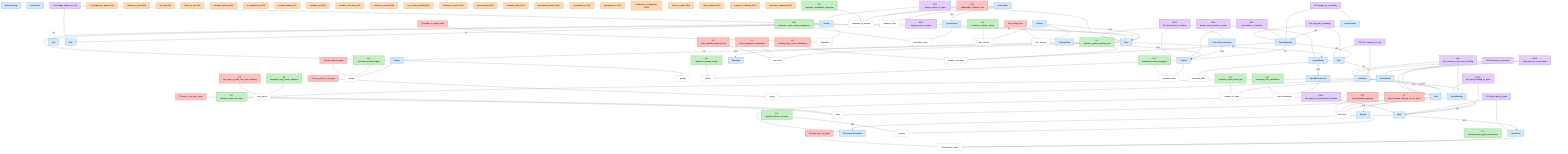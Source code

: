 %% model.mmd - Mermaid graph (graph TD)
graph TD

%% === Classes ===
classDef entity fill:#cfe8ff,stroke:#1f78b4,color:#000,stroke-width:1px;        %% blue
classDef attribute fill:#ffffff,stroke:#999,color:#000,stroke-width:1px;         %% white
classDef relation fill:#ffd8b1,stroke:#ff7f00,color:#000,stroke-width:1px;       %% orange
classDef goal fill:#c2f0c2,stroke:#2ca02c,color:#000,stroke-width:1px;           %% green
classDef condition fill:#ffc0c0,stroke:#e41a1c,color:#000,stroke-width:1px;      %% red
classDef decisionVar fill:#e5ccff,stroke:#6a3d9a,color:#000,stroke-width:1px;    %% purple

%% === Entities ===
P["Project"]:::entity
T["Team"]:::entity
W["Worker"]:::entity
F["Feature"]:::entity
SK["Skill"]:::entity
R["Role"]:::entity
PO["ProductOwner"]:::entity
SM["ScrumMaster"]:::entity
PB["ProductBacklog"]:::entity
SP["Sprint"]:::entity
SPP["SprintPlanning"]:::entity
DS["DailyScrum"]:::entity
SR["SprintReview"]:::entity
SRE["SprintRetrospective"]:::entity
SBL["SprintBacklog"]:::entity
SG["SprintGoal"]:::entity
E["Epic"]:::entity
US["UserStory"]:::entity
TSK["Task"]:::entity
DEV["DevelopmentSnapshot"]:::entity
BL["Blocker"]:::entity
SH["Stakeholder"]:::entity
VEL["Velocity"]:::entity
REP["ReleasePlan"]:::entity
RM["Roadmap"]:::entity
SCB["ScrumBoard"]:::entity
FED["FeatureDocumentation"]:::entity

%% === Attributes (only those used in goals/conditions to keep the graph readable) ===
P_budget["budget"]:::attribute
P_priority["priority"]:::attribute
T_size["team_size"]:::attribute
W_avail["availability"]:::attribute
F_priority["priority"]:::attribute
F_eff["estimated_effort"]:::attribute
E_eff["estimated_effort"]:::attribute
US_sp["story_points"]:::attribute
US_prio["priority"]:::attribute
TSK_eff["effort"]:::attribute
BL_sev["severity"]:::attribute
SCB_cards["number_of_cards"]:::attribute
PB_entries["number_of_entries"]:::attribute
SG_ach["achievement_status"]:::attribute
SR_att["attendees_count"]:::attribute
SRE_sat["team_satisfaction"]:::attribute
SH_rel["relevance_to_feature"]:::attribute
SH_inf["influence_level"]:::attribute
VEL_max["max_velocity"]:::attribute
VEL_min["min_velocity"]:::attribute
SBL_total["total_effort"]:::attribute

%% Attach attributes to entities
P --- P_budget
P --- P_priority
T --- T_size
W --- W_avail
F --- F_priority
F --- F_eff
E --- E_eff
US --- US_sp
US --- US_prio
TSK --- TSK_eff
BL --- BL_sev
SCB --- SCB_cards
PB --- PB_entries
SG --- SG_ach
SR --- SR_att
SRE --- SRE_sat
SH --- SH_rel
SH --- SH_inf
VEL --- VEL_max
VEL --- VEL_min
SBL --- SBL_total

%% === Relationships (orange nodes) ===
R1["is_assigned_to_project (R1)"]:::relation
R2["belongs_to_team (R2)"]:::relation
R3["has_skill (R3)"]:::relation
R4["takes_on_role (R4)"]:::relation
R5["manages_backlog (R5)"]:::relation
R6["is_supported_by (R6)"]:::relation
R7["contains_feature (R7)"]:::relation
R8["contains_epic (R8)"]:::relation
R9["contains_user_story (R9)"]:::relation
R10["consists_of_tasks (R10)"]:::relation
R11["is_in_sprint_backlog (R11)"]:::relation
R12["belongs_to_sprint (R12)"]:::relation
R13["pursues_goal (R13)"]:::relation
R14["contains_tasks (R14)"]:::relation
R15["documents_feature (R15)"]:::relation
R16["is_blocked_by (R16)"]:::relation
R17["participates_in (R17)"]:::relation
R18["moderates_retrospective (R18)"]:::relation
R19["refers_to_team (R19)"]:::relation
R20["plans_release (R20)"]:::relation
R21["is_part_of_roadmap (R21)"]:::relation
R22["generates_snapshot (R22)"]:::relation

%% Connect entities via relationships
T -- R1 --> P
W -- R2 --> T
W -- R3 --> SK
W -- R4 --> R
PO -- R5 --> PB
T -- R6 --> SM
PB -- R7 --> F
PB -- R8 --> E
E -- R9 --> US
US -- R10 --> TSK
US -- R11 --> SBL
SBL -- R12 --> SP
SP -- R13 --> SG
SCB -- R14 --> TSK
FED -- R15 --> F
TSK -- R16 --> BL
SH -- R17 --> SR
SM -- R18 --> SRE
VEL -- R19 --> T
REP -- R20 --> F
REP -- R21 --> RM
SP -- R22 --> DEV

%% === Goals (green) and their links to attributes ===
G0["G0 maximize_story_points_delivered"]:::goal
G1["G1 minimize_total_task_effort"]:::goal
G2["G2 minimize_blocker_severity"]:::goal
G3["G3 maximize_feature_priority"]:::goal
G4["G4 minimize_project_budget"]:::goal
G5["G5 maximize_velocity_ceiling"]:::goal
G6["G6 maximize_stakeholder_relevance"]:::goal
G7["G7 maximize_sprint_goal_achievement"]:::goal
G8["G8 minimize_scrum_board_wip"]:::goal
G9["G9 minimize_product_backlog_size"]:::goal
G10["G10 maximize_sprint_review_engagement"]:::goal
G11["G11 maximize_team_satisfaction"]:::goal
G12["G12 maximize_feature_throughput"]:::goal

G0 --- US_sp
G1 --- TSK_eff
G2 --- BL_sev
G3 --- F_priority
G4 --- P_budget
G5 --- VEL_max
G6 --- SH_rel
G7 --- SG_ach
G8 --- SCB_cards
G9 --- PB_entries
G10 --- SR_att
G11 --- SRE_sat
G12 --- F_eff

%% === Conditions (red) and links to attributes ===
C0n["C0 limit_project_budget"]:::condition
C1n["C1 team_assignment_uniqueness"]:::condition
C2n["C2 worker_to_single_team"]:::condition
C3n["C3 team_capacity_respects_size"]:::condition
C4n["C4 user_story_to_one_epic"]:::condition
C5n["C5 task_to_one_user_story"]:::condition
C6n["C6 user_story_to_max_one_sprint_backlog"]:::condition
C7n["C7 sprint_backlog_belongs_to_one_sprint"]:::condition
C8n["C8 sprint_has_one_goal"]:::condition
C9n["C9 backlog_entry_count_consistency"]:::condition
C10n["C10 sprint_backlog_capacity"]:::condition
C11n["C11 velocity_floor"]:::condition
C12n["C12 stakeholder_influence_cap"]:::condition

C0n --- P_budget
C1n --- T_size
C2n --- W_avail
C3n --- T_size
C4n --- US_prio
C5n --- TSK_eff
C6n --- US_sp
C7n --- SBL_total
C8n --- SG_ach
C9n --- PB_entries
C10n --- SBL_total
C11n --- VEL_min
C12n --- SH_inf

%% === Decision Variables (purple) and links to relevant entities ===
DV0["DV0 assign_team_to_project"]:::decisionVar
DV1["DV1 assign_worker_to_team"]:::decisionVar
DV2["DV2 assign_worker_to_role"]:::decisionVar
DV3["DV3 assign_po_to_backlog"]:::decisionVar
DV4["DV4 assign_scrum_master_to_team"]:::decisionVar
DV5["DV5 put_feature_in_backlog"]:::decisionVar
DV6["DV6 put_epic_in_backlog"]:::decisionVar
DV7["DV7 link_userstory_to_epic"]:::decisionVar
DV8["DV8 link_task_to_userstory"]:::decisionVar
DV9["DV9 pick_userstory_into_sprint_backlog"]:::decisionVar
DV10["DV10 link_sprint_backlog_to_sprint"]:::decisionVar
DV11["DV11 link_sprint_to_goal"]:::decisionVar
DV12["DV12 show_task_on_scrum_board"]:::decisionVar
DV13["DV13 link_feature_doc_to_feature"]:::decisionVar
DV14["DV14 link_sprint_to_development_snapshot"]:::decisionVar

DV0 --- T
DV0 --- P
DV1 --- W
DV1 --- T
DV2 --- W
DV2 --- R
DV3 --- PO
DV3 --- PB
DV4 --- T
DV4 --- SM
DV5 --- F
DV5 --- PB
DV6 --- E
DV6 --- PB
DV7 --- US
DV7 --- E
DV8 --- TSK
DV8 --- US
DV9 --- US
DV9 --- SBL
DV10 --- SBL
DV10 --- SP
DV11 --- SP
DV11 --- SG
DV12 --- SCB
DV12 --- TSK
DV13 --- FED
DV13 --- F
DV14 --- SP
DV14 --- DEV